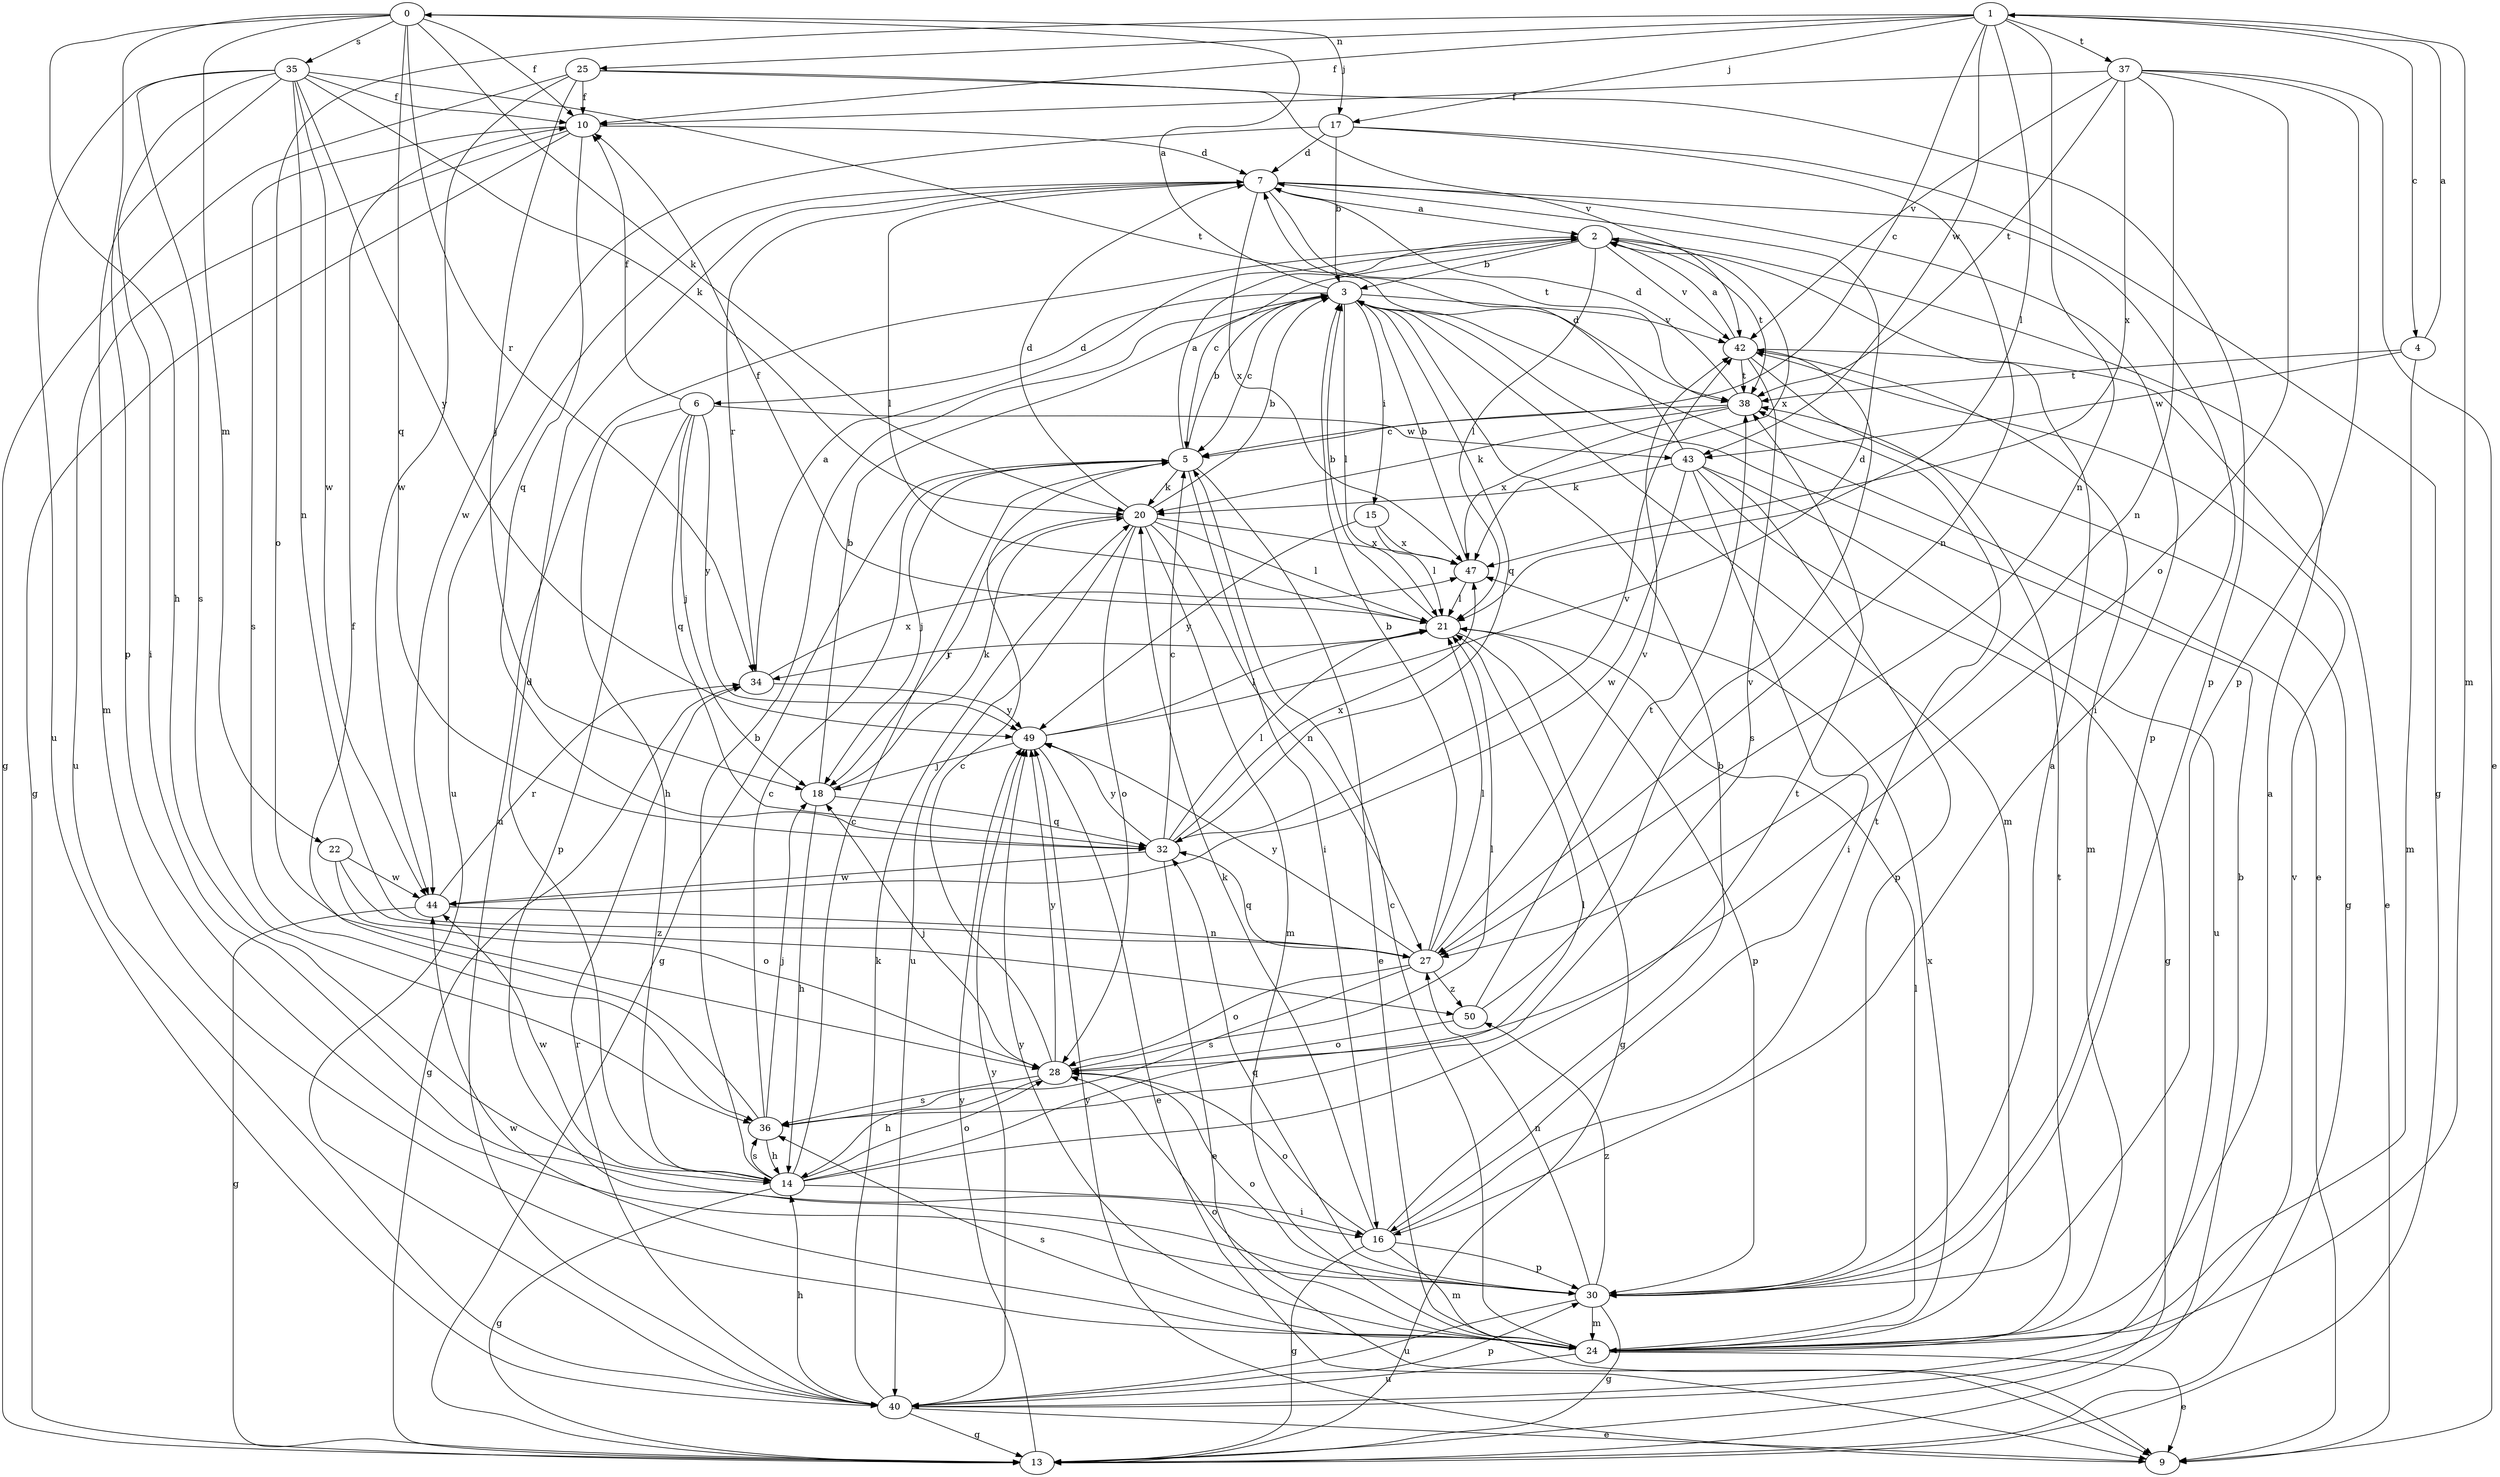 strict digraph  {
0;
1;
2;
3;
4;
5;
6;
7;
9;
10;
13;
14;
15;
16;
17;
18;
20;
21;
22;
24;
25;
27;
28;
30;
32;
34;
35;
36;
37;
38;
40;
42;
43;
44;
47;
49;
50;
0 -> 10  [label=f];
0 -> 14  [label=h];
0 -> 17  [label=j];
0 -> 20  [label=k];
0 -> 22  [label=m];
0 -> 30  [label=p];
0 -> 32  [label=q];
0 -> 34  [label=r];
0 -> 35  [label=s];
1 -> 4  [label=c];
1 -> 5  [label=c];
1 -> 10  [label=f];
1 -> 17  [label=j];
1 -> 21  [label=l];
1 -> 24  [label=m];
1 -> 25  [label=n];
1 -> 27  [label=n];
1 -> 28  [label=o];
1 -> 37  [label=t];
1 -> 43  [label=w];
2 -> 3  [label=b];
2 -> 5  [label=c];
2 -> 21  [label=l];
2 -> 38  [label=t];
2 -> 40  [label=u];
2 -> 42  [label=v];
2 -> 47  [label=x];
3 -> 0  [label=a];
3 -> 5  [label=c];
3 -> 6  [label=d];
3 -> 9  [label=e];
3 -> 15  [label=i];
3 -> 21  [label=l];
3 -> 24  [label=m];
3 -> 32  [label=q];
3 -> 42  [label=v];
4 -> 1  [label=a];
4 -> 24  [label=m];
4 -> 38  [label=t];
4 -> 43  [label=w];
5 -> 2  [label=a];
5 -> 3  [label=b];
5 -> 9  [label=e];
5 -> 13  [label=g];
5 -> 16  [label=i];
5 -> 18  [label=j];
5 -> 20  [label=k];
6 -> 10  [label=f];
6 -> 14  [label=h];
6 -> 18  [label=j];
6 -> 30  [label=p];
6 -> 32  [label=q];
6 -> 43  [label=w];
6 -> 49  [label=y];
7 -> 2  [label=a];
7 -> 16  [label=i];
7 -> 21  [label=l];
7 -> 30  [label=p];
7 -> 34  [label=r];
7 -> 38  [label=t];
7 -> 40  [label=u];
7 -> 47  [label=x];
9 -> 49  [label=y];
10 -> 7  [label=d];
10 -> 13  [label=g];
10 -> 32  [label=q];
10 -> 36  [label=s];
10 -> 40  [label=u];
13 -> 3  [label=b];
13 -> 49  [label=y];
14 -> 3  [label=b];
14 -> 5  [label=c];
14 -> 7  [label=d];
14 -> 13  [label=g];
14 -> 16  [label=i];
14 -> 21  [label=l];
14 -> 28  [label=o];
14 -> 36  [label=s];
14 -> 38  [label=t];
14 -> 44  [label=w];
15 -> 21  [label=l];
15 -> 47  [label=x];
15 -> 49  [label=y];
16 -> 3  [label=b];
16 -> 13  [label=g];
16 -> 20  [label=k];
16 -> 24  [label=m];
16 -> 28  [label=o];
16 -> 30  [label=p];
16 -> 38  [label=t];
17 -> 3  [label=b];
17 -> 7  [label=d];
17 -> 13  [label=g];
17 -> 27  [label=n];
17 -> 44  [label=w];
18 -> 3  [label=b];
18 -> 14  [label=h];
18 -> 20  [label=k];
18 -> 32  [label=q];
20 -> 3  [label=b];
20 -> 7  [label=d];
20 -> 18  [label=j];
20 -> 21  [label=l];
20 -> 24  [label=m];
20 -> 27  [label=n];
20 -> 28  [label=o];
20 -> 40  [label=u];
20 -> 47  [label=x];
21 -> 3  [label=b];
21 -> 10  [label=f];
21 -> 13  [label=g];
21 -> 30  [label=p];
21 -> 34  [label=r];
22 -> 28  [label=o];
22 -> 44  [label=w];
22 -> 50  [label=z];
24 -> 2  [label=a];
24 -> 5  [label=c];
24 -> 9  [label=e];
24 -> 21  [label=l];
24 -> 28  [label=o];
24 -> 36  [label=s];
24 -> 38  [label=t];
24 -> 40  [label=u];
24 -> 44  [label=w];
24 -> 47  [label=x];
24 -> 49  [label=y];
25 -> 10  [label=f];
25 -> 13  [label=g];
25 -> 18  [label=j];
25 -> 30  [label=p];
25 -> 42  [label=v];
25 -> 44  [label=w];
27 -> 3  [label=b];
27 -> 21  [label=l];
27 -> 28  [label=o];
27 -> 32  [label=q];
27 -> 36  [label=s];
27 -> 42  [label=v];
27 -> 49  [label=y];
27 -> 50  [label=z];
28 -> 5  [label=c];
28 -> 14  [label=h];
28 -> 18  [label=j];
28 -> 21  [label=l];
28 -> 36  [label=s];
28 -> 49  [label=y];
30 -> 2  [label=a];
30 -> 13  [label=g];
30 -> 24  [label=m];
30 -> 27  [label=n];
30 -> 28  [label=o];
30 -> 32  [label=q];
30 -> 40  [label=u];
30 -> 50  [label=z];
32 -> 5  [label=c];
32 -> 9  [label=e];
32 -> 21  [label=l];
32 -> 42  [label=v];
32 -> 44  [label=w];
32 -> 47  [label=x];
32 -> 49  [label=y];
34 -> 2  [label=a];
34 -> 13  [label=g];
34 -> 47  [label=x];
34 -> 49  [label=y];
35 -> 10  [label=f];
35 -> 16  [label=i];
35 -> 20  [label=k];
35 -> 24  [label=m];
35 -> 27  [label=n];
35 -> 36  [label=s];
35 -> 38  [label=t];
35 -> 40  [label=u];
35 -> 44  [label=w];
35 -> 49  [label=y];
36 -> 5  [label=c];
36 -> 10  [label=f];
36 -> 14  [label=h];
36 -> 18  [label=j];
37 -> 9  [label=e];
37 -> 10  [label=f];
37 -> 27  [label=n];
37 -> 28  [label=o];
37 -> 30  [label=p];
37 -> 38  [label=t];
37 -> 42  [label=v];
37 -> 47  [label=x];
38 -> 5  [label=c];
38 -> 7  [label=d];
38 -> 20  [label=k];
38 -> 47  [label=x];
40 -> 9  [label=e];
40 -> 13  [label=g];
40 -> 14  [label=h];
40 -> 20  [label=k];
40 -> 30  [label=p];
40 -> 34  [label=r];
40 -> 42  [label=v];
40 -> 49  [label=y];
42 -> 2  [label=a];
42 -> 9  [label=e];
42 -> 13  [label=g];
42 -> 24  [label=m];
42 -> 36  [label=s];
42 -> 38  [label=t];
43 -> 7  [label=d];
43 -> 13  [label=g];
43 -> 16  [label=i];
43 -> 20  [label=k];
43 -> 30  [label=p];
43 -> 40  [label=u];
43 -> 44  [label=w];
44 -> 13  [label=g];
44 -> 27  [label=n];
44 -> 34  [label=r];
47 -> 3  [label=b];
47 -> 21  [label=l];
49 -> 7  [label=d];
49 -> 9  [label=e];
49 -> 18  [label=j];
49 -> 21  [label=l];
50 -> 28  [label=o];
50 -> 38  [label=t];
50 -> 42  [label=v];
}
